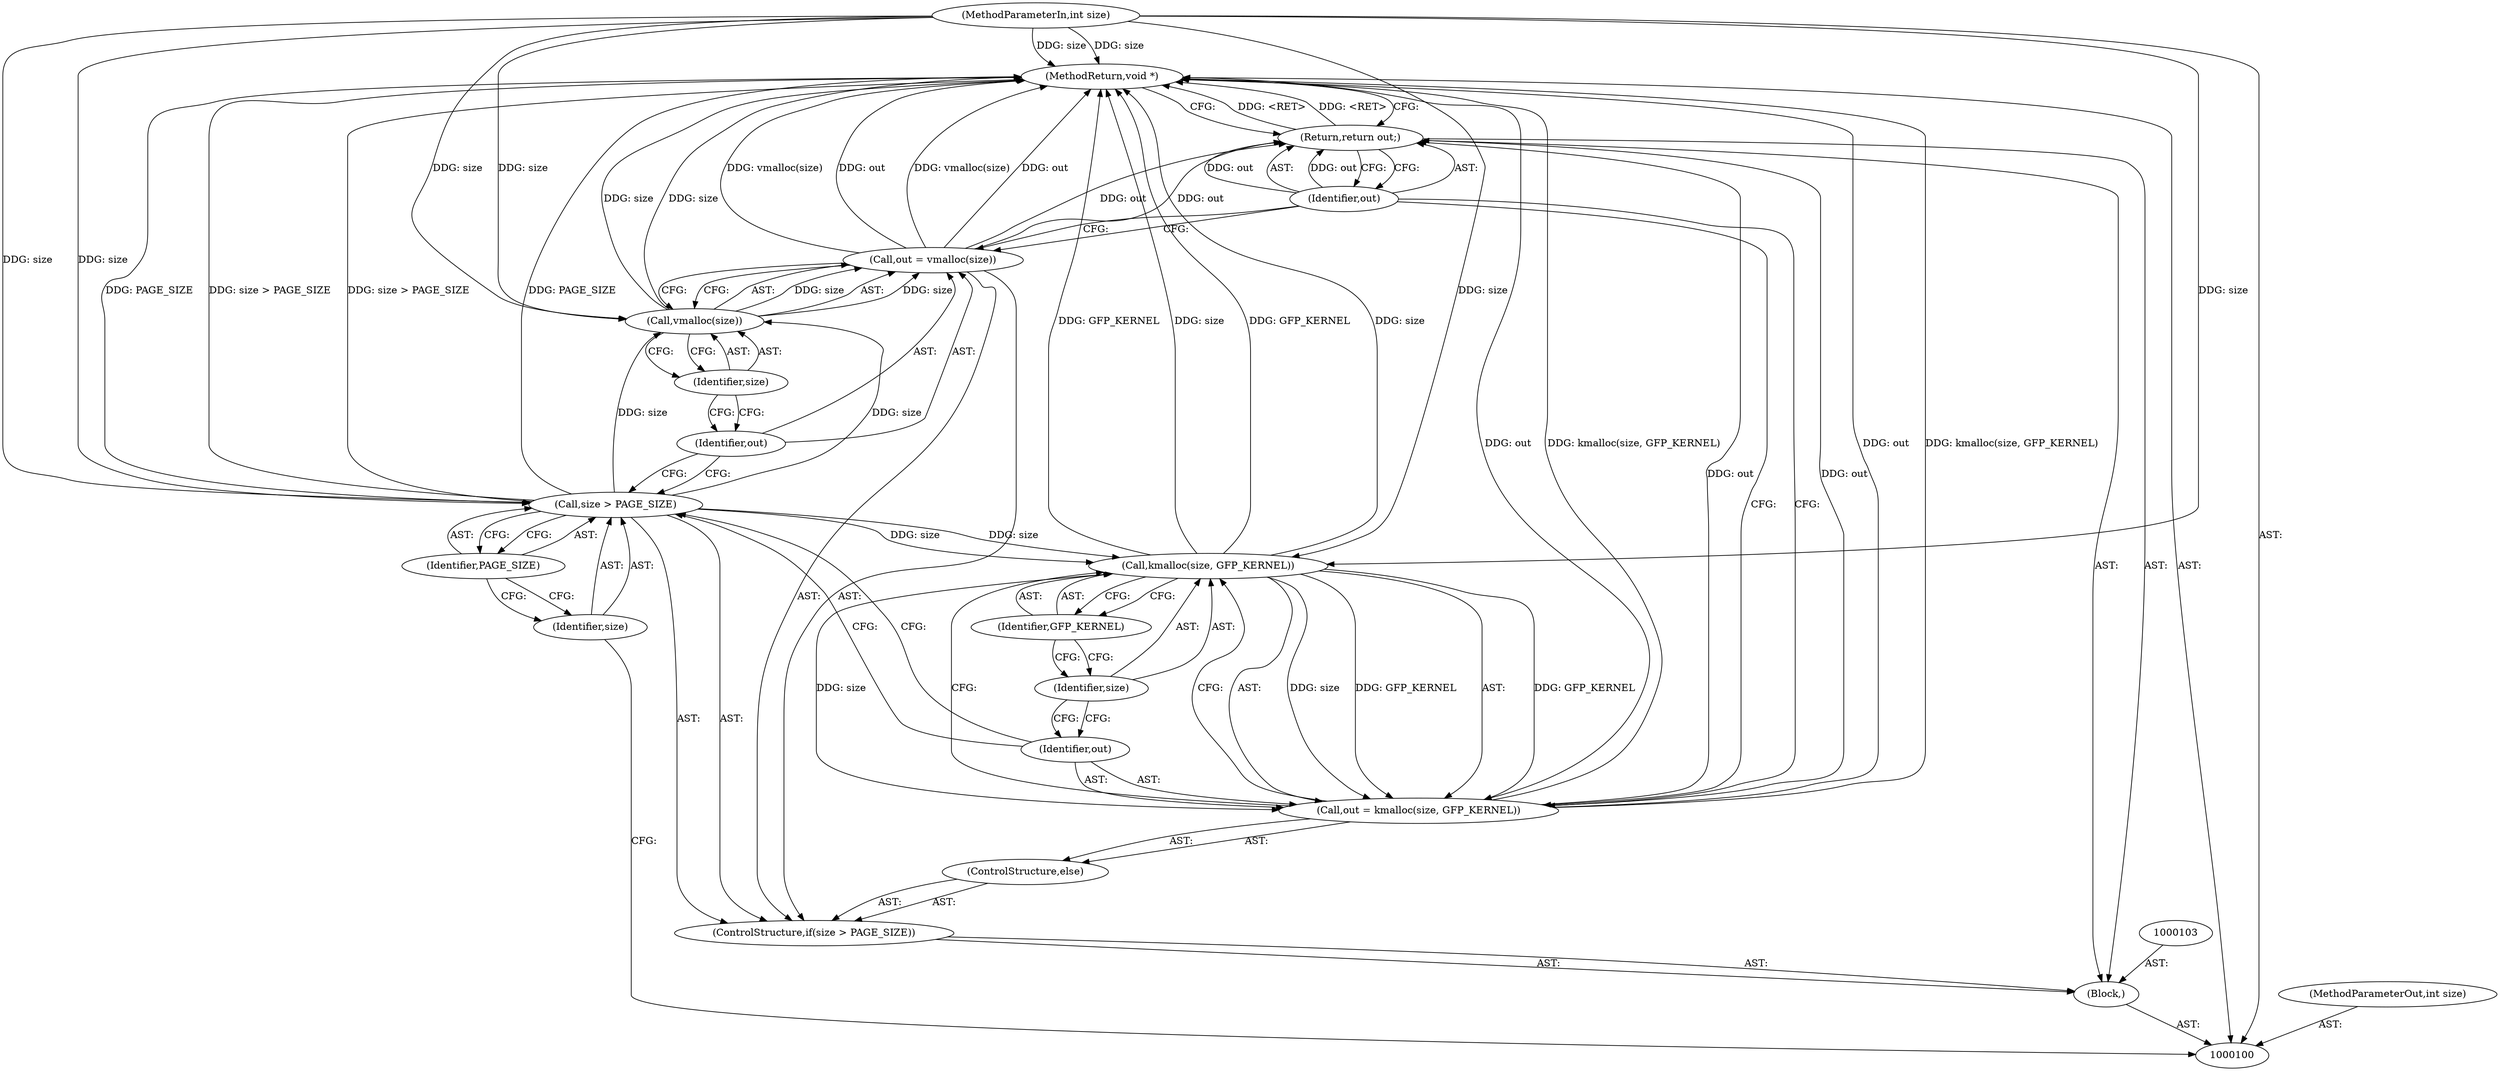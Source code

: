 digraph "0_linux_6062a8dc0517bce23e3c2f7d2fea5e22411269a3_14" {
"1000120" [label="(MethodReturn,void *)"];
"1000101" [label="(MethodParameterIn,int size)"];
"1000145" [label="(MethodParameterOut,int size)"];
"1000102" [label="(Block,)"];
"1000107" [label="(Identifier,PAGE_SIZE)"];
"1000104" [label="(ControlStructure,if(size > PAGE_SIZE))"];
"1000105" [label="(Call,size > PAGE_SIZE)"];
"1000106" [label="(Identifier,size)"];
"1000111" [label="(Identifier,size)"];
"1000108" [label="(Call,out = vmalloc(size))"];
"1000109" [label="(Identifier,out)"];
"1000110" [label="(Call,vmalloc(size))"];
"1000112" [label="(ControlStructure,else)"];
"1000116" [label="(Identifier,size)"];
"1000113" [label="(Call,out = kmalloc(size, GFP_KERNEL))"];
"1000114" [label="(Identifier,out)"];
"1000117" [label="(Identifier,GFP_KERNEL)"];
"1000115" [label="(Call,kmalloc(size, GFP_KERNEL))"];
"1000118" [label="(Return,return out;)"];
"1000119" [label="(Identifier,out)"];
"1000120" -> "1000100"  [label="AST: "];
"1000120" -> "1000118"  [label="CFG: "];
"1000115" -> "1000120"  [label="DDG: GFP_KERNEL"];
"1000115" -> "1000120"  [label="DDG: size"];
"1000105" -> "1000120"  [label="DDG: PAGE_SIZE"];
"1000105" -> "1000120"  [label="DDG: size > PAGE_SIZE"];
"1000113" -> "1000120"  [label="DDG: out"];
"1000113" -> "1000120"  [label="DDG: kmalloc(size, GFP_KERNEL)"];
"1000108" -> "1000120"  [label="DDG: out"];
"1000108" -> "1000120"  [label="DDG: vmalloc(size)"];
"1000101" -> "1000120"  [label="DDG: size"];
"1000110" -> "1000120"  [label="DDG: size"];
"1000118" -> "1000120"  [label="DDG: <RET>"];
"1000101" -> "1000100"  [label="AST: "];
"1000101" -> "1000120"  [label="DDG: size"];
"1000101" -> "1000105"  [label="DDG: size"];
"1000101" -> "1000110"  [label="DDG: size"];
"1000101" -> "1000115"  [label="DDG: size"];
"1000145" -> "1000100"  [label="AST: "];
"1000102" -> "1000100"  [label="AST: "];
"1000103" -> "1000102"  [label="AST: "];
"1000104" -> "1000102"  [label="AST: "];
"1000118" -> "1000102"  [label="AST: "];
"1000107" -> "1000105"  [label="AST: "];
"1000107" -> "1000106"  [label="CFG: "];
"1000105" -> "1000107"  [label="CFG: "];
"1000104" -> "1000102"  [label="AST: "];
"1000105" -> "1000104"  [label="AST: "];
"1000108" -> "1000104"  [label="AST: "];
"1000112" -> "1000104"  [label="AST: "];
"1000105" -> "1000104"  [label="AST: "];
"1000105" -> "1000107"  [label="CFG: "];
"1000106" -> "1000105"  [label="AST: "];
"1000107" -> "1000105"  [label="AST: "];
"1000109" -> "1000105"  [label="CFG: "];
"1000114" -> "1000105"  [label="CFG: "];
"1000105" -> "1000120"  [label="DDG: PAGE_SIZE"];
"1000105" -> "1000120"  [label="DDG: size > PAGE_SIZE"];
"1000101" -> "1000105"  [label="DDG: size"];
"1000105" -> "1000110"  [label="DDG: size"];
"1000105" -> "1000115"  [label="DDG: size"];
"1000106" -> "1000105"  [label="AST: "];
"1000106" -> "1000100"  [label="CFG: "];
"1000107" -> "1000106"  [label="CFG: "];
"1000111" -> "1000110"  [label="AST: "];
"1000111" -> "1000109"  [label="CFG: "];
"1000110" -> "1000111"  [label="CFG: "];
"1000108" -> "1000104"  [label="AST: "];
"1000108" -> "1000110"  [label="CFG: "];
"1000109" -> "1000108"  [label="AST: "];
"1000110" -> "1000108"  [label="AST: "];
"1000119" -> "1000108"  [label="CFG: "];
"1000108" -> "1000120"  [label="DDG: out"];
"1000108" -> "1000120"  [label="DDG: vmalloc(size)"];
"1000110" -> "1000108"  [label="DDG: size"];
"1000108" -> "1000118"  [label="DDG: out"];
"1000109" -> "1000108"  [label="AST: "];
"1000109" -> "1000105"  [label="CFG: "];
"1000111" -> "1000109"  [label="CFG: "];
"1000110" -> "1000108"  [label="AST: "];
"1000110" -> "1000111"  [label="CFG: "];
"1000111" -> "1000110"  [label="AST: "];
"1000108" -> "1000110"  [label="CFG: "];
"1000110" -> "1000120"  [label="DDG: size"];
"1000110" -> "1000108"  [label="DDG: size"];
"1000105" -> "1000110"  [label="DDG: size"];
"1000101" -> "1000110"  [label="DDG: size"];
"1000112" -> "1000104"  [label="AST: "];
"1000113" -> "1000112"  [label="AST: "];
"1000116" -> "1000115"  [label="AST: "];
"1000116" -> "1000114"  [label="CFG: "];
"1000117" -> "1000116"  [label="CFG: "];
"1000113" -> "1000112"  [label="AST: "];
"1000113" -> "1000115"  [label="CFG: "];
"1000114" -> "1000113"  [label="AST: "];
"1000115" -> "1000113"  [label="AST: "];
"1000119" -> "1000113"  [label="CFG: "];
"1000113" -> "1000120"  [label="DDG: out"];
"1000113" -> "1000120"  [label="DDG: kmalloc(size, GFP_KERNEL)"];
"1000115" -> "1000113"  [label="DDG: size"];
"1000115" -> "1000113"  [label="DDG: GFP_KERNEL"];
"1000113" -> "1000118"  [label="DDG: out"];
"1000114" -> "1000113"  [label="AST: "];
"1000114" -> "1000105"  [label="CFG: "];
"1000116" -> "1000114"  [label="CFG: "];
"1000117" -> "1000115"  [label="AST: "];
"1000117" -> "1000116"  [label="CFG: "];
"1000115" -> "1000117"  [label="CFG: "];
"1000115" -> "1000113"  [label="AST: "];
"1000115" -> "1000117"  [label="CFG: "];
"1000116" -> "1000115"  [label="AST: "];
"1000117" -> "1000115"  [label="AST: "];
"1000113" -> "1000115"  [label="CFG: "];
"1000115" -> "1000120"  [label="DDG: GFP_KERNEL"];
"1000115" -> "1000120"  [label="DDG: size"];
"1000115" -> "1000113"  [label="DDG: size"];
"1000115" -> "1000113"  [label="DDG: GFP_KERNEL"];
"1000105" -> "1000115"  [label="DDG: size"];
"1000101" -> "1000115"  [label="DDG: size"];
"1000118" -> "1000102"  [label="AST: "];
"1000118" -> "1000119"  [label="CFG: "];
"1000119" -> "1000118"  [label="AST: "];
"1000120" -> "1000118"  [label="CFG: "];
"1000118" -> "1000120"  [label="DDG: <RET>"];
"1000119" -> "1000118"  [label="DDG: out"];
"1000113" -> "1000118"  [label="DDG: out"];
"1000108" -> "1000118"  [label="DDG: out"];
"1000119" -> "1000118"  [label="AST: "];
"1000119" -> "1000108"  [label="CFG: "];
"1000119" -> "1000113"  [label="CFG: "];
"1000118" -> "1000119"  [label="CFG: "];
"1000119" -> "1000118"  [label="DDG: out"];
}
